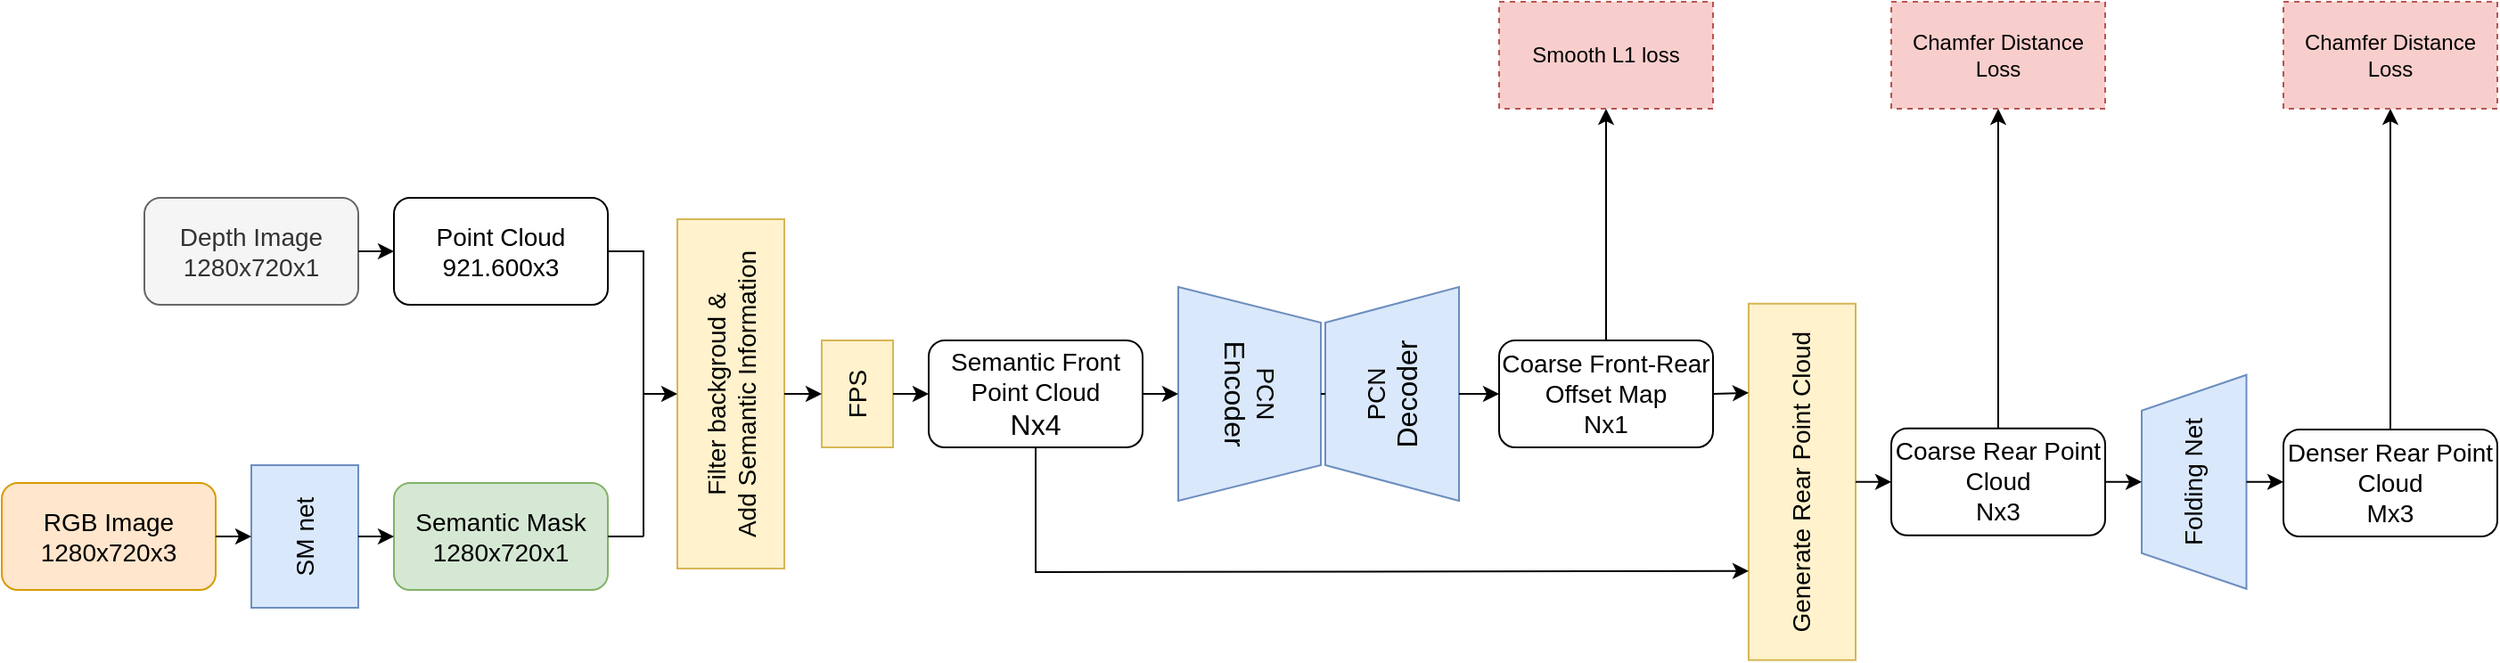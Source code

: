 <mxfile version="25.0.3">
  <diagram name="Page-1" id="QK5GMoUIisyWuspVT4T_">
    <mxGraphModel dx="2430" dy="869" grid="1" gridSize="10" guides="1" tooltips="1" connect="1" arrows="1" fold="1" page="1" pageScale="1" pageWidth="827" pageHeight="1169" math="0" shadow="0">
      <root>
        <mxCell id="0" />
        <mxCell id="1" parent="0" />
        <mxCell id="kaOW9bH6SVgOuemZYMXy-1" value="&lt;font style=&quot;font-size: 14px;&quot;&gt;Depth Image&lt;/font&gt;&lt;div&gt;&lt;font style=&quot;font-size: 14px;&quot;&gt;1280x720x1&lt;/font&gt;&lt;/div&gt;" style="rounded=1;whiteSpace=wrap;html=1;fillColor=#f5f5f5;fontColor=#333333;strokeColor=#666666;" parent="1" vertex="1">
          <mxGeometry x="60" y="270" width="120" height="60" as="geometry" />
        </mxCell>
        <mxCell id="kaOW9bH6SVgOuemZYMXy-6" value="&lt;font style=&quot;font-size: 14px;&quot;&gt;Semantic Front Point Cloud&lt;/font&gt;&lt;div&gt;&lt;font size=&quot;3&quot;&gt;Nx4&lt;/font&gt;&lt;/div&gt;" style="rounded=1;whiteSpace=wrap;html=1;" parent="1" vertex="1">
          <mxGeometry x="500" y="350" width="120" height="60" as="geometry" />
        </mxCell>
        <mxCell id="kaOW9bH6SVgOuemZYMXy-7" value="&lt;span style=&quot;font-size: 14px;&quot;&gt;FPS&lt;/span&gt;" style="rounded=0;whiteSpace=wrap;html=1;rotation=-90;fillColor=#fff2cc;strokeColor=#d6b656;" parent="1" vertex="1">
          <mxGeometry x="430" y="360" width="60" height="40" as="geometry" />
        </mxCell>
        <mxCell id="kaOW9bH6SVgOuemZYMXy-8" value="&lt;font style=&quot;font-size: 14px;&quot;&gt;Semantic Mask&lt;/font&gt;&lt;div&gt;&lt;font style=&quot;font-size: 14px;&quot;&gt;1280x720x1&lt;/font&gt;&lt;/div&gt;" style="rounded=1;whiteSpace=wrap;html=1;fillColor=#d5e8d4;strokeColor=#82b366;" parent="1" vertex="1">
          <mxGeometry x="200" y="430" width="120" height="60" as="geometry" />
        </mxCell>
        <mxCell id="kaOW9bH6SVgOuemZYMXy-9" value="&lt;font style=&quot;font-size: 14px;&quot;&gt;PCN&lt;/font&gt;&lt;div&gt;&lt;font size=&quot;3&quot;&gt;Encoder&lt;/font&gt;&lt;/div&gt;" style="shape=trapezoid;perimeter=trapezoidPerimeter;whiteSpace=wrap;html=1;fixedSize=1;rotation=90;fillColor=#dae8fc;strokeColor=#6c8ebf;" parent="1" vertex="1">
          <mxGeometry x="620" y="340" width="120" height="80" as="geometry" />
        </mxCell>
        <mxCell id="kaOW9bH6SVgOuemZYMXy-10" value="&lt;font style=&quot;font-size: 14px;&quot;&gt;PCN&lt;/font&gt;&lt;div&gt;&lt;font size=&quot;3&quot;&gt;Decoder&lt;/font&gt;&lt;/div&gt;" style="shape=trapezoid;perimeter=trapezoidPerimeter;whiteSpace=wrap;html=1;fixedSize=1;rotation=-90;fillColor=#dae8fc;strokeColor=#6c8ebf;" parent="1" vertex="1">
          <mxGeometry x="700" y="342.5" width="120" height="75" as="geometry" />
        </mxCell>
        <mxCell id="kaOW9bH6SVgOuemZYMXy-12" value="&lt;span style=&quot;font-size: 14px;&quot;&gt;Coarse Front-Rear Offset Map&lt;/span&gt;&lt;div&gt;&lt;span style=&quot;font-size: 14px;&quot;&gt;Nx1&lt;/span&gt;&lt;/div&gt;" style="rounded=1;whiteSpace=wrap;html=1;" parent="1" vertex="1">
          <mxGeometry x="820" y="350" width="120" height="60" as="geometry" />
        </mxCell>
        <mxCell id="kaOW9bH6SVgOuemZYMXy-13" value="&lt;span style=&quot;font-size: 14px;&quot;&gt;Denser Rear Point Cloud&lt;/span&gt;&lt;div&gt;&lt;span style=&quot;font-size: 14px;&quot;&gt;Mx3&lt;/span&gt;&lt;/div&gt;" style="rounded=1;whiteSpace=wrap;html=1;" parent="1" vertex="1">
          <mxGeometry x="1260" y="400" width="120" height="60" as="geometry" />
        </mxCell>
        <mxCell id="kaOW9bH6SVgOuemZYMXy-15" value="" style="endArrow=none;html=1;rounded=0;" parent="1" edge="1">
          <mxGeometry width="50" height="50" relative="1" as="geometry">
            <mxPoint x="320" y="460" as="sourcePoint" />
            <mxPoint x="340" y="460" as="targetPoint" />
          </mxGeometry>
        </mxCell>
        <mxCell id="kaOW9bH6SVgOuemZYMXy-16" value="" style="endArrow=none;html=1;rounded=0;" parent="1" edge="1">
          <mxGeometry width="50" height="50" relative="1" as="geometry">
            <mxPoint x="340" y="460" as="sourcePoint" />
            <mxPoint x="340" y="380" as="targetPoint" />
          </mxGeometry>
        </mxCell>
        <mxCell id="kaOW9bH6SVgOuemZYMXy-21" value="" style="endArrow=none;html=1;rounded=0;exitX=0.5;exitY=0;exitDx=0;exitDy=0;" parent="1" source="kaOW9bH6SVgOuemZYMXy-9" target="kaOW9bH6SVgOuemZYMXy-10" edge="1">
          <mxGeometry width="50" height="50" relative="1" as="geometry">
            <mxPoint x="530" y="500" as="sourcePoint" />
            <mxPoint x="580" y="450" as="targetPoint" />
          </mxGeometry>
        </mxCell>
        <mxCell id="jAI2gRQgg9Z5aRZLd_2F-1" value="&lt;span style=&quot;font-size: 14px;&quot;&gt;Point Cloud&lt;/span&gt;&lt;div&gt;&lt;span style=&quot;font-size: 14px;&quot;&gt;921.600x3&lt;/span&gt;&lt;/div&gt;" style="rounded=1;whiteSpace=wrap;html=1;" parent="1" vertex="1">
          <mxGeometry x="200" y="270" width="120" height="60" as="geometry" />
        </mxCell>
        <mxCell id="jAI2gRQgg9Z5aRZLd_2F-2" value="&lt;span style=&quot;font-size: 14px;&quot;&gt;RGB Image&lt;/span&gt;&lt;div&gt;&lt;span style=&quot;font-size: 14px;&quot;&gt;1280x720x3&lt;/span&gt;&lt;/div&gt;" style="rounded=1;whiteSpace=wrap;html=1;fillColor=#ffe6cc;strokeColor=#d79b00;" parent="1" vertex="1">
          <mxGeometry x="-20" y="430" width="120" height="60" as="geometry" />
        </mxCell>
        <mxCell id="jAI2gRQgg9Z5aRZLd_2F-3" value="&lt;font style=&quot;font-size: 14px;&quot;&gt;SM net&lt;/font&gt;" style="rounded=0;whiteSpace=wrap;html=1;rotation=-90;fillColor=#dae8fc;strokeColor=#6c8ebf;" parent="1" vertex="1">
          <mxGeometry x="110" y="430" width="80" height="60" as="geometry" />
        </mxCell>
        <mxCell id="jAI2gRQgg9Z5aRZLd_2F-5" value="&lt;font style=&quot;font-size: 14px;&quot;&gt;Filter backgroud &amp;amp;&lt;/font&gt;&lt;div&gt;&lt;font style=&quot;font-size: 14px;&quot;&gt;Add Semantic Information&lt;/font&gt;&lt;/div&gt;" style="rounded=0;whiteSpace=wrap;html=1;rotation=-90;fillColor=#fff2cc;strokeColor=#d6b656;" parent="1" vertex="1">
          <mxGeometry x="291" y="350" width="196" height="60" as="geometry" />
        </mxCell>
        <mxCell id="jAI2gRQgg9Z5aRZLd_2F-10" value="&lt;span style=&quot;font-size: 14px;&quot;&gt;Coarse Rear Point Cloud&lt;/span&gt;&lt;div&gt;&lt;span style=&quot;font-size: 14px;&quot;&gt;Nx3&lt;/span&gt;&lt;/div&gt;" style="rounded=1;whiteSpace=wrap;html=1;" parent="1" vertex="1">
          <mxGeometry x="1040" y="399.37" width="120" height="60" as="geometry" />
        </mxCell>
        <mxCell id="jAI2gRQgg9Z5aRZLd_2F-11" value="&lt;font style=&quot;font-size: 14px;&quot;&gt;Generate Rear Point Cloud&lt;/font&gt;" style="rounded=0;whiteSpace=wrap;html=1;fillColor=#fff2cc;strokeColor=#d6b656;rotation=-90;" parent="1" vertex="1">
          <mxGeometry x="890" y="399.37" width="200" height="60" as="geometry" />
        </mxCell>
        <mxCell id="jAI2gRQgg9Z5aRZLd_2F-13" value="" style="endArrow=classic;html=1;rounded=0;exitX=0.5;exitY=1;exitDx=0;exitDy=0;entryX=0;entryY=0.5;entryDx=0;entryDy=0;" parent="1" source="jAI2gRQgg9Z5aRZLd_2F-11" target="jAI2gRQgg9Z5aRZLd_2F-10" edge="1">
          <mxGeometry width="50" height="50" relative="1" as="geometry">
            <mxPoint x="660" y="669.37" as="sourcePoint" />
            <mxPoint x="710" y="619.37" as="targetPoint" />
          </mxGeometry>
        </mxCell>
        <mxCell id="jAI2gRQgg9Z5aRZLd_2F-14" value="" style="endArrow=classic;html=1;rounded=0;exitX=0.5;exitY=1;exitDx=0;exitDy=0;entryX=0;entryY=0.5;entryDx=0;entryDy=0;" parent="1" source="kaOW9bH6SVgOuemZYMXy-10" target="kaOW9bH6SVgOuemZYMXy-12" edge="1">
          <mxGeometry width="50" height="50" relative="1" as="geometry">
            <mxPoint x="680" y="510" as="sourcePoint" />
            <mxPoint x="730" y="460" as="targetPoint" />
          </mxGeometry>
        </mxCell>
        <mxCell id="jAI2gRQgg9Z5aRZLd_2F-22" value="" style="endArrow=classic;html=1;rounded=0;exitX=1;exitY=0.5;exitDx=0;exitDy=0;entryX=0;entryY=0.5;entryDx=0;entryDy=0;" parent="1" source="kaOW9bH6SVgOuemZYMXy-1" target="jAI2gRQgg9Z5aRZLd_2F-1" edge="1">
          <mxGeometry width="50" height="50" relative="1" as="geometry">
            <mxPoint x="210" y="390" as="sourcePoint" />
            <mxPoint x="260" y="340" as="targetPoint" />
          </mxGeometry>
        </mxCell>
        <mxCell id="jAI2gRQgg9Z5aRZLd_2F-23" value="" style="endArrow=classic;html=1;rounded=0;exitX=1;exitY=0.5;exitDx=0;exitDy=0;entryX=0.5;entryY=0;entryDx=0;entryDy=0;" parent="1" source="jAI2gRQgg9Z5aRZLd_2F-2" target="jAI2gRQgg9Z5aRZLd_2F-3" edge="1">
          <mxGeometry width="50" height="50" relative="1" as="geometry">
            <mxPoint x="170" y="410" as="sourcePoint" />
            <mxPoint x="220" y="360" as="targetPoint" />
          </mxGeometry>
        </mxCell>
        <mxCell id="jAI2gRQgg9Z5aRZLd_2F-24" value="" style="endArrow=classic;html=1;rounded=0;exitX=0.5;exitY=1;exitDx=0;exitDy=0;entryX=0;entryY=0.5;entryDx=0;entryDy=0;" parent="1" source="jAI2gRQgg9Z5aRZLd_2F-3" target="kaOW9bH6SVgOuemZYMXy-8" edge="1">
          <mxGeometry width="50" height="50" relative="1" as="geometry">
            <mxPoint x="170" y="410" as="sourcePoint" />
            <mxPoint x="220" y="360" as="targetPoint" />
          </mxGeometry>
        </mxCell>
        <mxCell id="jAI2gRQgg9Z5aRZLd_2F-25" value="" style="endArrow=classic;html=1;rounded=0;exitX=1;exitY=0.5;exitDx=0;exitDy=0;entryX=0.5;entryY=0;entryDx=0;entryDy=0;" parent="1" source="jAI2gRQgg9Z5aRZLd_2F-1" target="jAI2gRQgg9Z5aRZLd_2F-5" edge="1">
          <mxGeometry width="50" height="50" relative="1" as="geometry">
            <mxPoint x="370" y="420" as="sourcePoint" />
            <mxPoint x="420" y="370" as="targetPoint" />
            <Array as="points">
              <mxPoint x="340" y="300" />
              <mxPoint x="340" y="380" />
            </Array>
          </mxGeometry>
        </mxCell>
        <mxCell id="jAI2gRQgg9Z5aRZLd_2F-26" value="" style="endArrow=classic;html=1;rounded=0;exitX=0.5;exitY=1;exitDx=0;exitDy=0;entryX=0;entryY=0.5;entryDx=0;entryDy=0;" parent="1" source="jAI2gRQgg9Z5aRZLd_2F-5" edge="1">
          <mxGeometry width="50" height="50" relative="1" as="geometry">
            <mxPoint x="360" y="420" as="sourcePoint" />
            <mxPoint x="440" y="380" as="targetPoint" />
          </mxGeometry>
        </mxCell>
        <mxCell id="jAI2gRQgg9Z5aRZLd_2F-28" value="&lt;span style=&quot;font-size: 14px;&quot;&gt;Folding Net&lt;/span&gt;" style="shape=trapezoid;perimeter=trapezoidPerimeter;whiteSpace=wrap;html=1;fixedSize=1;rotation=-90;fillColor=#dae8fc;strokeColor=#6c8ebf;" parent="1" vertex="1">
          <mxGeometry x="1149.88" y="400" width="120" height="58.75" as="geometry" />
        </mxCell>
        <mxCell id="jAI2gRQgg9Z5aRZLd_2F-30" value="" style="endArrow=classic;html=1;rounded=0;exitX=0.5;exitY=1;exitDx=0;exitDy=0;entryX=0;entryY=0.5;entryDx=0;entryDy=0;" parent="1" source="kaOW9bH6SVgOuemZYMXy-7" target="kaOW9bH6SVgOuemZYMXy-6" edge="1">
          <mxGeometry width="50" height="50" relative="1" as="geometry">
            <mxPoint x="530" y="420" as="sourcePoint" />
            <mxPoint x="580" y="370" as="targetPoint" />
          </mxGeometry>
        </mxCell>
        <mxCell id="jAI2gRQgg9Z5aRZLd_2F-31" value="" style="endArrow=classic;html=1;rounded=0;exitX=1;exitY=0.5;exitDx=0;exitDy=0;entryX=0.5;entryY=1;entryDx=0;entryDy=0;" parent="1" source="kaOW9bH6SVgOuemZYMXy-6" target="kaOW9bH6SVgOuemZYMXy-9" edge="1">
          <mxGeometry width="50" height="50" relative="1" as="geometry">
            <mxPoint x="630" y="410" as="sourcePoint" />
            <mxPoint x="680" y="360" as="targetPoint" />
          </mxGeometry>
        </mxCell>
        <mxCell id="jAI2gRQgg9Z5aRZLd_2F-32" value="" style="endArrow=classic;html=1;rounded=0;exitX=1;exitY=0.5;exitDx=0;exitDy=0;entryX=0.5;entryY=0;entryDx=0;entryDy=0;" parent="1" source="jAI2gRQgg9Z5aRZLd_2F-10" target="jAI2gRQgg9Z5aRZLd_2F-28" edge="1">
          <mxGeometry width="50" height="50" relative="1" as="geometry">
            <mxPoint x="1200" y="469.37" as="sourcePoint" />
            <mxPoint x="1250" y="419.37" as="targetPoint" />
          </mxGeometry>
        </mxCell>
        <mxCell id="jAI2gRQgg9Z5aRZLd_2F-33" value="" style="endArrow=classic;html=1;rounded=0;exitX=0.5;exitY=1;exitDx=0;exitDy=0;" parent="1" source="jAI2gRQgg9Z5aRZLd_2F-28" edge="1">
          <mxGeometry width="50" height="50" relative="1" as="geometry">
            <mxPoint x="1210" y="479.37" as="sourcePoint" />
            <mxPoint x="1260" y="429.37" as="targetPoint" />
          </mxGeometry>
        </mxCell>
        <mxCell id="jAI2gRQgg9Z5aRZLd_2F-34" value="" style="endArrow=classic;html=1;rounded=0;exitX=0.5;exitY=0;exitDx=0;exitDy=0;" parent="1" source="kaOW9bH6SVgOuemZYMXy-12" edge="1">
          <mxGeometry width="50" height="50" relative="1" as="geometry">
            <mxPoint x="950" y="220" as="sourcePoint" />
            <mxPoint x="880" y="220" as="targetPoint" />
          </mxGeometry>
        </mxCell>
        <mxCell id="jAI2gRQgg9Z5aRZLd_2F-35" value="Smooth L1 loss" style="rounded=0;whiteSpace=wrap;html=1;dashed=1;fillColor=#f8cecc;strokeColor=#b85450;" parent="1" vertex="1">
          <mxGeometry x="820" y="160" width="120" height="60" as="geometry" />
        </mxCell>
        <mxCell id="jAI2gRQgg9Z5aRZLd_2F-36" value="" style="endArrow=classic;html=1;rounded=0;exitX=0.5;exitY=0;exitDx=0;exitDy=0;entryX=0.5;entryY=1;entryDx=0;entryDy=0;" parent="1" source="kaOW9bH6SVgOuemZYMXy-13" edge="1" target="jAI2gRQgg9Z5aRZLd_2F-37">
          <mxGeometry width="50" height="50" relative="1" as="geometry">
            <mxPoint x="1070" y="379.37" as="sourcePoint" />
            <mxPoint x="1320" y="189.37" as="targetPoint" />
          </mxGeometry>
        </mxCell>
        <mxCell id="jAI2gRQgg9Z5aRZLd_2F-37" value="Chamfer Distance Loss" style="rounded=0;whiteSpace=wrap;html=1;dashed=1;fillColor=#f8cecc;strokeColor=#b85450;" parent="1" vertex="1">
          <mxGeometry x="1260" y="160" width="120" height="60" as="geometry" />
        </mxCell>
        <mxCell id="mdYO4ZiElhPbJekDdIiz-1" value="" style="endArrow=classic;html=1;rounded=0;exitX=1;exitY=0.5;exitDx=0;exitDy=0;entryX=0.75;entryY=0;entryDx=0;entryDy=0;" edge="1" parent="1" source="kaOW9bH6SVgOuemZYMXy-12" target="jAI2gRQgg9Z5aRZLd_2F-11">
          <mxGeometry width="50" height="50" relative="1" as="geometry">
            <mxPoint x="910" y="320" as="sourcePoint" />
            <mxPoint x="960" y="270" as="targetPoint" />
          </mxGeometry>
        </mxCell>
        <mxCell id="mdYO4ZiElhPbJekDdIiz-2" value="" style="endArrow=classic;html=1;rounded=0;exitX=0.5;exitY=1;exitDx=0;exitDy=0;entryX=0.25;entryY=0;entryDx=0;entryDy=0;" edge="1" parent="1" source="kaOW9bH6SVgOuemZYMXy-6" target="jAI2gRQgg9Z5aRZLd_2F-11">
          <mxGeometry width="50" height="50" relative="1" as="geometry">
            <mxPoint x="810" y="510" as="sourcePoint" />
            <mxPoint x="950" y="480" as="targetPoint" />
            <Array as="points">
              <mxPoint x="560" y="480" />
            </Array>
          </mxGeometry>
        </mxCell>
        <mxCell id="mdYO4ZiElhPbJekDdIiz-3" value="" style="endArrow=classic;html=1;rounded=0;exitX=0.5;exitY=0;exitDx=0;exitDy=0;" edge="1" parent="1" source="jAI2gRQgg9Z5aRZLd_2F-10">
          <mxGeometry width="50" height="50" relative="1" as="geometry">
            <mxPoint x="1090" y="399.37" as="sourcePoint" />
            <mxPoint x="1100" y="220" as="targetPoint" />
          </mxGeometry>
        </mxCell>
        <mxCell id="mdYO4ZiElhPbJekDdIiz-4" value="Chamfer Distance Loss" style="rounded=0;whiteSpace=wrap;html=1;dashed=1;fillColor=#f8cecc;strokeColor=#b85450;" vertex="1" parent="1">
          <mxGeometry x="1040" y="160" width="120" height="60" as="geometry" />
        </mxCell>
      </root>
    </mxGraphModel>
  </diagram>
</mxfile>
